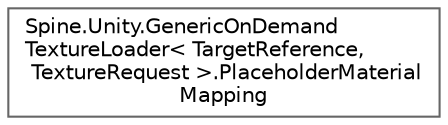 digraph "类继承关系图"
{
 // LATEX_PDF_SIZE
  bgcolor="transparent";
  edge [fontname=Helvetica,fontsize=10,labelfontname=Helvetica,labelfontsize=10];
  node [fontname=Helvetica,fontsize=10,shape=box,height=0.2,width=0.4];
  rankdir="LR";
  Node0 [id="Node000000",label="Spine.Unity.GenericOnDemand\lTextureLoader\< TargetReference,\l TextureRequest \>.PlaceholderMaterial\lMapping",height=0.2,width=0.4,color="grey40", fillcolor="white", style="filled",URL="$struct_spine_1_1_unity_1_1_generic_on_demand_texture_loader-2-g_1_1_placeholder_material_mapping.html",tooltip="Unfortunately serialization of jagged arrays PlaceholderTextureMapping[][] is not supported,..."];
}
